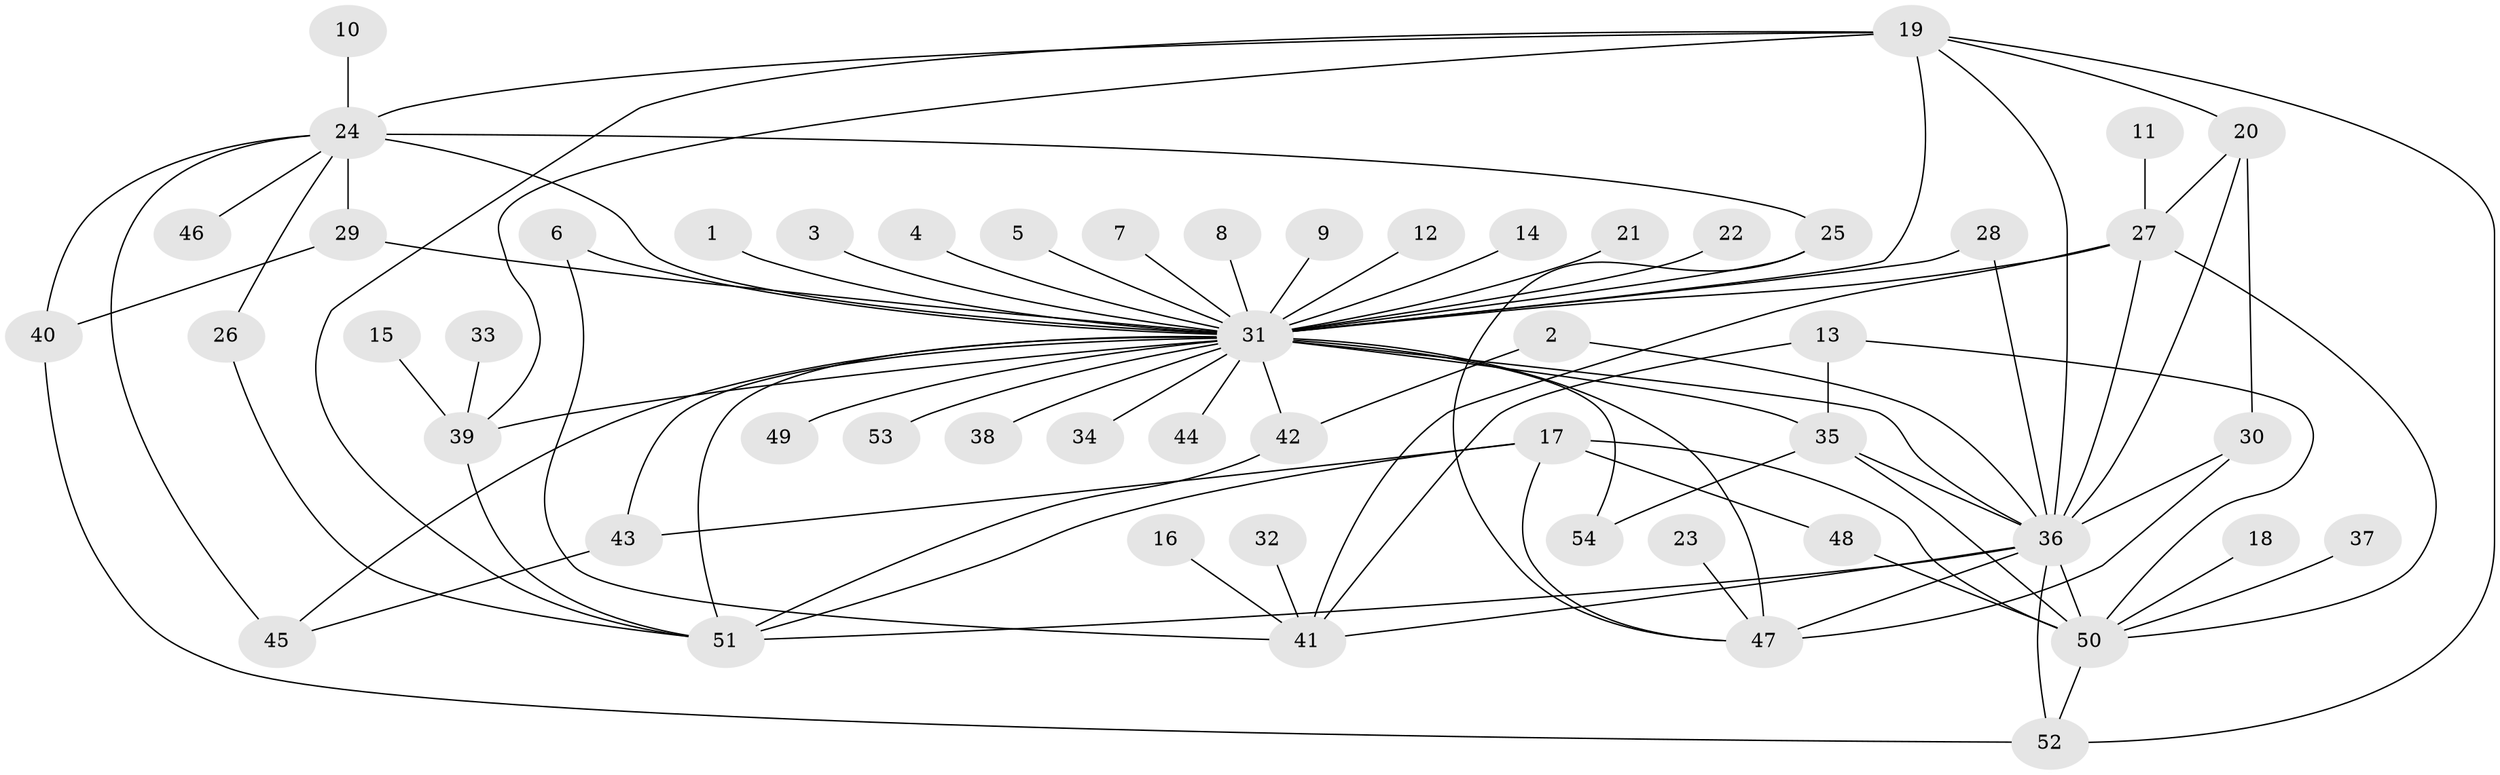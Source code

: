 // original degree distribution, {22: 0.009259259259259259, 8: 0.018518518518518517, 45: 0.009259259259259259, 11: 0.009259259259259259, 14: 0.009259259259259259, 1: 0.5277777777777778, 6: 0.027777777777777776, 2: 0.14814814814814814, 4: 0.046296296296296294, 7: 0.018518518518518517, 3: 0.14814814814814814, 10: 0.009259259259259259, 12: 0.009259259259259259, 5: 0.009259259259259259}
// Generated by graph-tools (version 1.1) at 2025/01/03/09/25 03:01:46]
// undirected, 54 vertices, 90 edges
graph export_dot {
graph [start="1"]
  node [color=gray90,style=filled];
  1;
  2;
  3;
  4;
  5;
  6;
  7;
  8;
  9;
  10;
  11;
  12;
  13;
  14;
  15;
  16;
  17;
  18;
  19;
  20;
  21;
  22;
  23;
  24;
  25;
  26;
  27;
  28;
  29;
  30;
  31;
  32;
  33;
  34;
  35;
  36;
  37;
  38;
  39;
  40;
  41;
  42;
  43;
  44;
  45;
  46;
  47;
  48;
  49;
  50;
  51;
  52;
  53;
  54;
  1 -- 31 [weight=1.0];
  2 -- 36 [weight=1.0];
  2 -- 42 [weight=1.0];
  3 -- 31 [weight=1.0];
  4 -- 31 [weight=1.0];
  5 -- 31 [weight=1.0];
  6 -- 31 [weight=1.0];
  6 -- 41 [weight=1.0];
  7 -- 31 [weight=1.0];
  8 -- 31 [weight=1.0];
  9 -- 31 [weight=1.0];
  10 -- 24 [weight=1.0];
  11 -- 27 [weight=1.0];
  12 -- 31 [weight=1.0];
  13 -- 35 [weight=1.0];
  13 -- 41 [weight=1.0];
  13 -- 50 [weight=1.0];
  14 -- 31 [weight=1.0];
  15 -- 39 [weight=1.0];
  16 -- 41 [weight=1.0];
  17 -- 43 [weight=1.0];
  17 -- 47 [weight=1.0];
  17 -- 48 [weight=1.0];
  17 -- 50 [weight=1.0];
  17 -- 51 [weight=1.0];
  18 -- 50 [weight=1.0];
  19 -- 20 [weight=1.0];
  19 -- 24 [weight=2.0];
  19 -- 31 [weight=2.0];
  19 -- 36 [weight=1.0];
  19 -- 39 [weight=1.0];
  19 -- 51 [weight=1.0];
  19 -- 52 [weight=1.0];
  20 -- 27 [weight=1.0];
  20 -- 30 [weight=1.0];
  20 -- 36 [weight=1.0];
  21 -- 31 [weight=1.0];
  22 -- 31 [weight=1.0];
  23 -- 47 [weight=1.0];
  24 -- 25 [weight=1.0];
  24 -- 26 [weight=1.0];
  24 -- 29 [weight=1.0];
  24 -- 31 [weight=1.0];
  24 -- 40 [weight=1.0];
  24 -- 45 [weight=1.0];
  24 -- 46 [weight=1.0];
  25 -- 31 [weight=1.0];
  25 -- 47 [weight=1.0];
  26 -- 51 [weight=1.0];
  27 -- 31 [weight=1.0];
  27 -- 36 [weight=1.0];
  27 -- 41 [weight=1.0];
  27 -- 50 [weight=1.0];
  28 -- 31 [weight=1.0];
  28 -- 36 [weight=1.0];
  29 -- 31 [weight=1.0];
  29 -- 40 [weight=1.0];
  30 -- 36 [weight=1.0];
  30 -- 47 [weight=1.0];
  31 -- 34 [weight=1.0];
  31 -- 35 [weight=2.0];
  31 -- 36 [weight=1.0];
  31 -- 38 [weight=1.0];
  31 -- 39 [weight=1.0];
  31 -- 42 [weight=2.0];
  31 -- 43 [weight=1.0];
  31 -- 44 [weight=1.0];
  31 -- 45 [weight=1.0];
  31 -- 47 [weight=2.0];
  31 -- 49 [weight=1.0];
  31 -- 51 [weight=1.0];
  31 -- 53 [weight=1.0];
  31 -- 54 [weight=1.0];
  32 -- 41 [weight=1.0];
  33 -- 39 [weight=1.0];
  35 -- 36 [weight=1.0];
  35 -- 50 [weight=1.0];
  35 -- 54 [weight=1.0];
  36 -- 41 [weight=1.0];
  36 -- 47 [weight=1.0];
  36 -- 50 [weight=2.0];
  36 -- 51 [weight=2.0];
  36 -- 52 [weight=1.0];
  37 -- 50 [weight=1.0];
  39 -- 51 [weight=1.0];
  40 -- 52 [weight=1.0];
  42 -- 51 [weight=1.0];
  43 -- 45 [weight=1.0];
  48 -- 50 [weight=1.0];
  50 -- 52 [weight=1.0];
}
